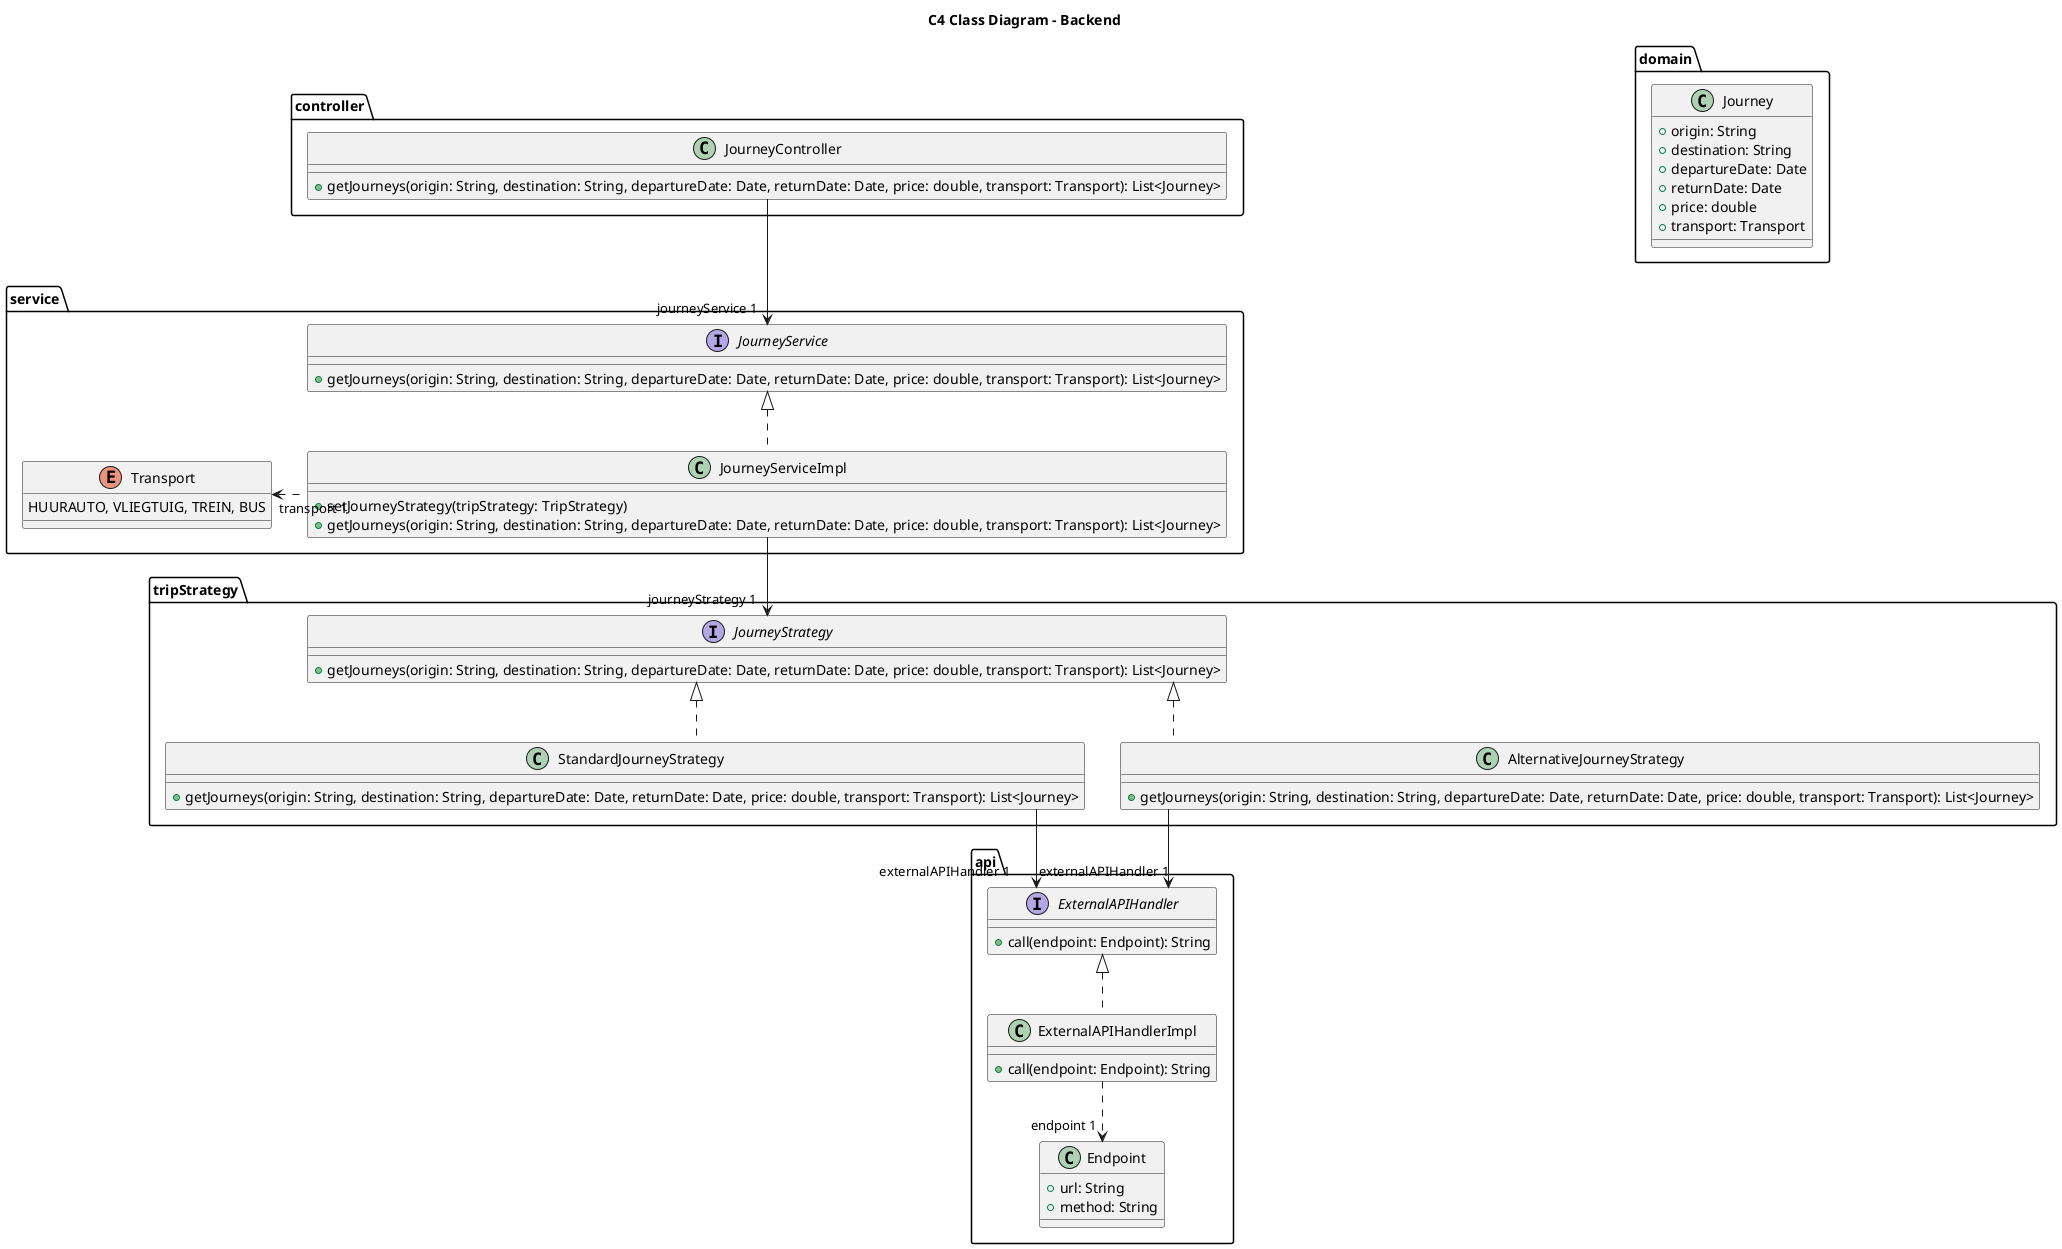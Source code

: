 @startuml
title C4 Class Diagram - Backend

'hide circle
skinparam linetype ortho

top to bottom direction

package "controller" {
    class JourneyController {
        +getJourneys(origin: String, destination: String, departureDate: Date, returnDate: Date, price: double, transport: Transport): List<Journey>
    }
}

package "service" {
    interface JourneyService {
        +getJourneys(origin: String, destination: String, departureDate: Date, returnDate: Date, price: double, transport: Transport): List<Journey>
    }

    class JourneyServiceImpl {
        +setJourneyStrategy(tripStrategy: TripStrategy)
        +getJourneys(origin: String, destination: String, departureDate: Date, returnDate: Date, price: double, transport: Transport): List<Journey>
    }

    enum Transport {
        HUURAUTO, VLIEGTUIG, TREIN, BUS
    }
}

package "tripStrategy" {
    interface JourneyStrategy {
        +getJourneys(origin: String, destination: String, departureDate: Date, returnDate: Date, price: double, transport: Transport): List<Journey>
    }

    class StandardJourneyStrategy {
        +getJourneys(origin: String, destination: String, departureDate: Date, returnDate: Date, price: double, transport: Transport): List<Journey>
    }

    class AlternativeJourneyStrategy {
        +getJourneys(origin: String, destination: String, departureDate: Date, returnDate: Date, price: double, transport: Transport): List<Journey>
    }
}

package "domain" {
    class Journey {
        +origin: String
        +destination: String
        +departureDate: Date
        +returnDate: Date
        +price: double
        +transport: Transport
    }
}

package "api" {
    interface ExternalAPIHandler {
        +call(endpoint: Endpoint): String
    }

    class ExternalAPIHandlerImpl {
        +call(endpoint: Endpoint): String
    }

    class Endpoint {
        +url: String
        +method: String
    }
}

StandardJourneyStrategy .u.|> JourneyStrategy
AlternativeJourneyStrategy .u.|> JourneyStrategy

JourneyServiceImpl .l.> "transport 1" Transport
JourneyServiceImpl --> "journeyStrategy 1" JourneyStrategy

JourneyController --> "journeyService 1" JourneyService
JourneyServiceImpl .u.|> JourneyService
ExternalAPIHandlerImpl ..> "endpoint 1" Endpoint
ExternalAPIHandlerImpl .u.|> ExternalAPIHandler

StandardJourneyStrategy --> "externalAPIHandler 1" ExternalAPIHandler
AlternativeJourneyStrategy --> "externalAPIHandler 1" ExternalAPIHandler
@enduml

